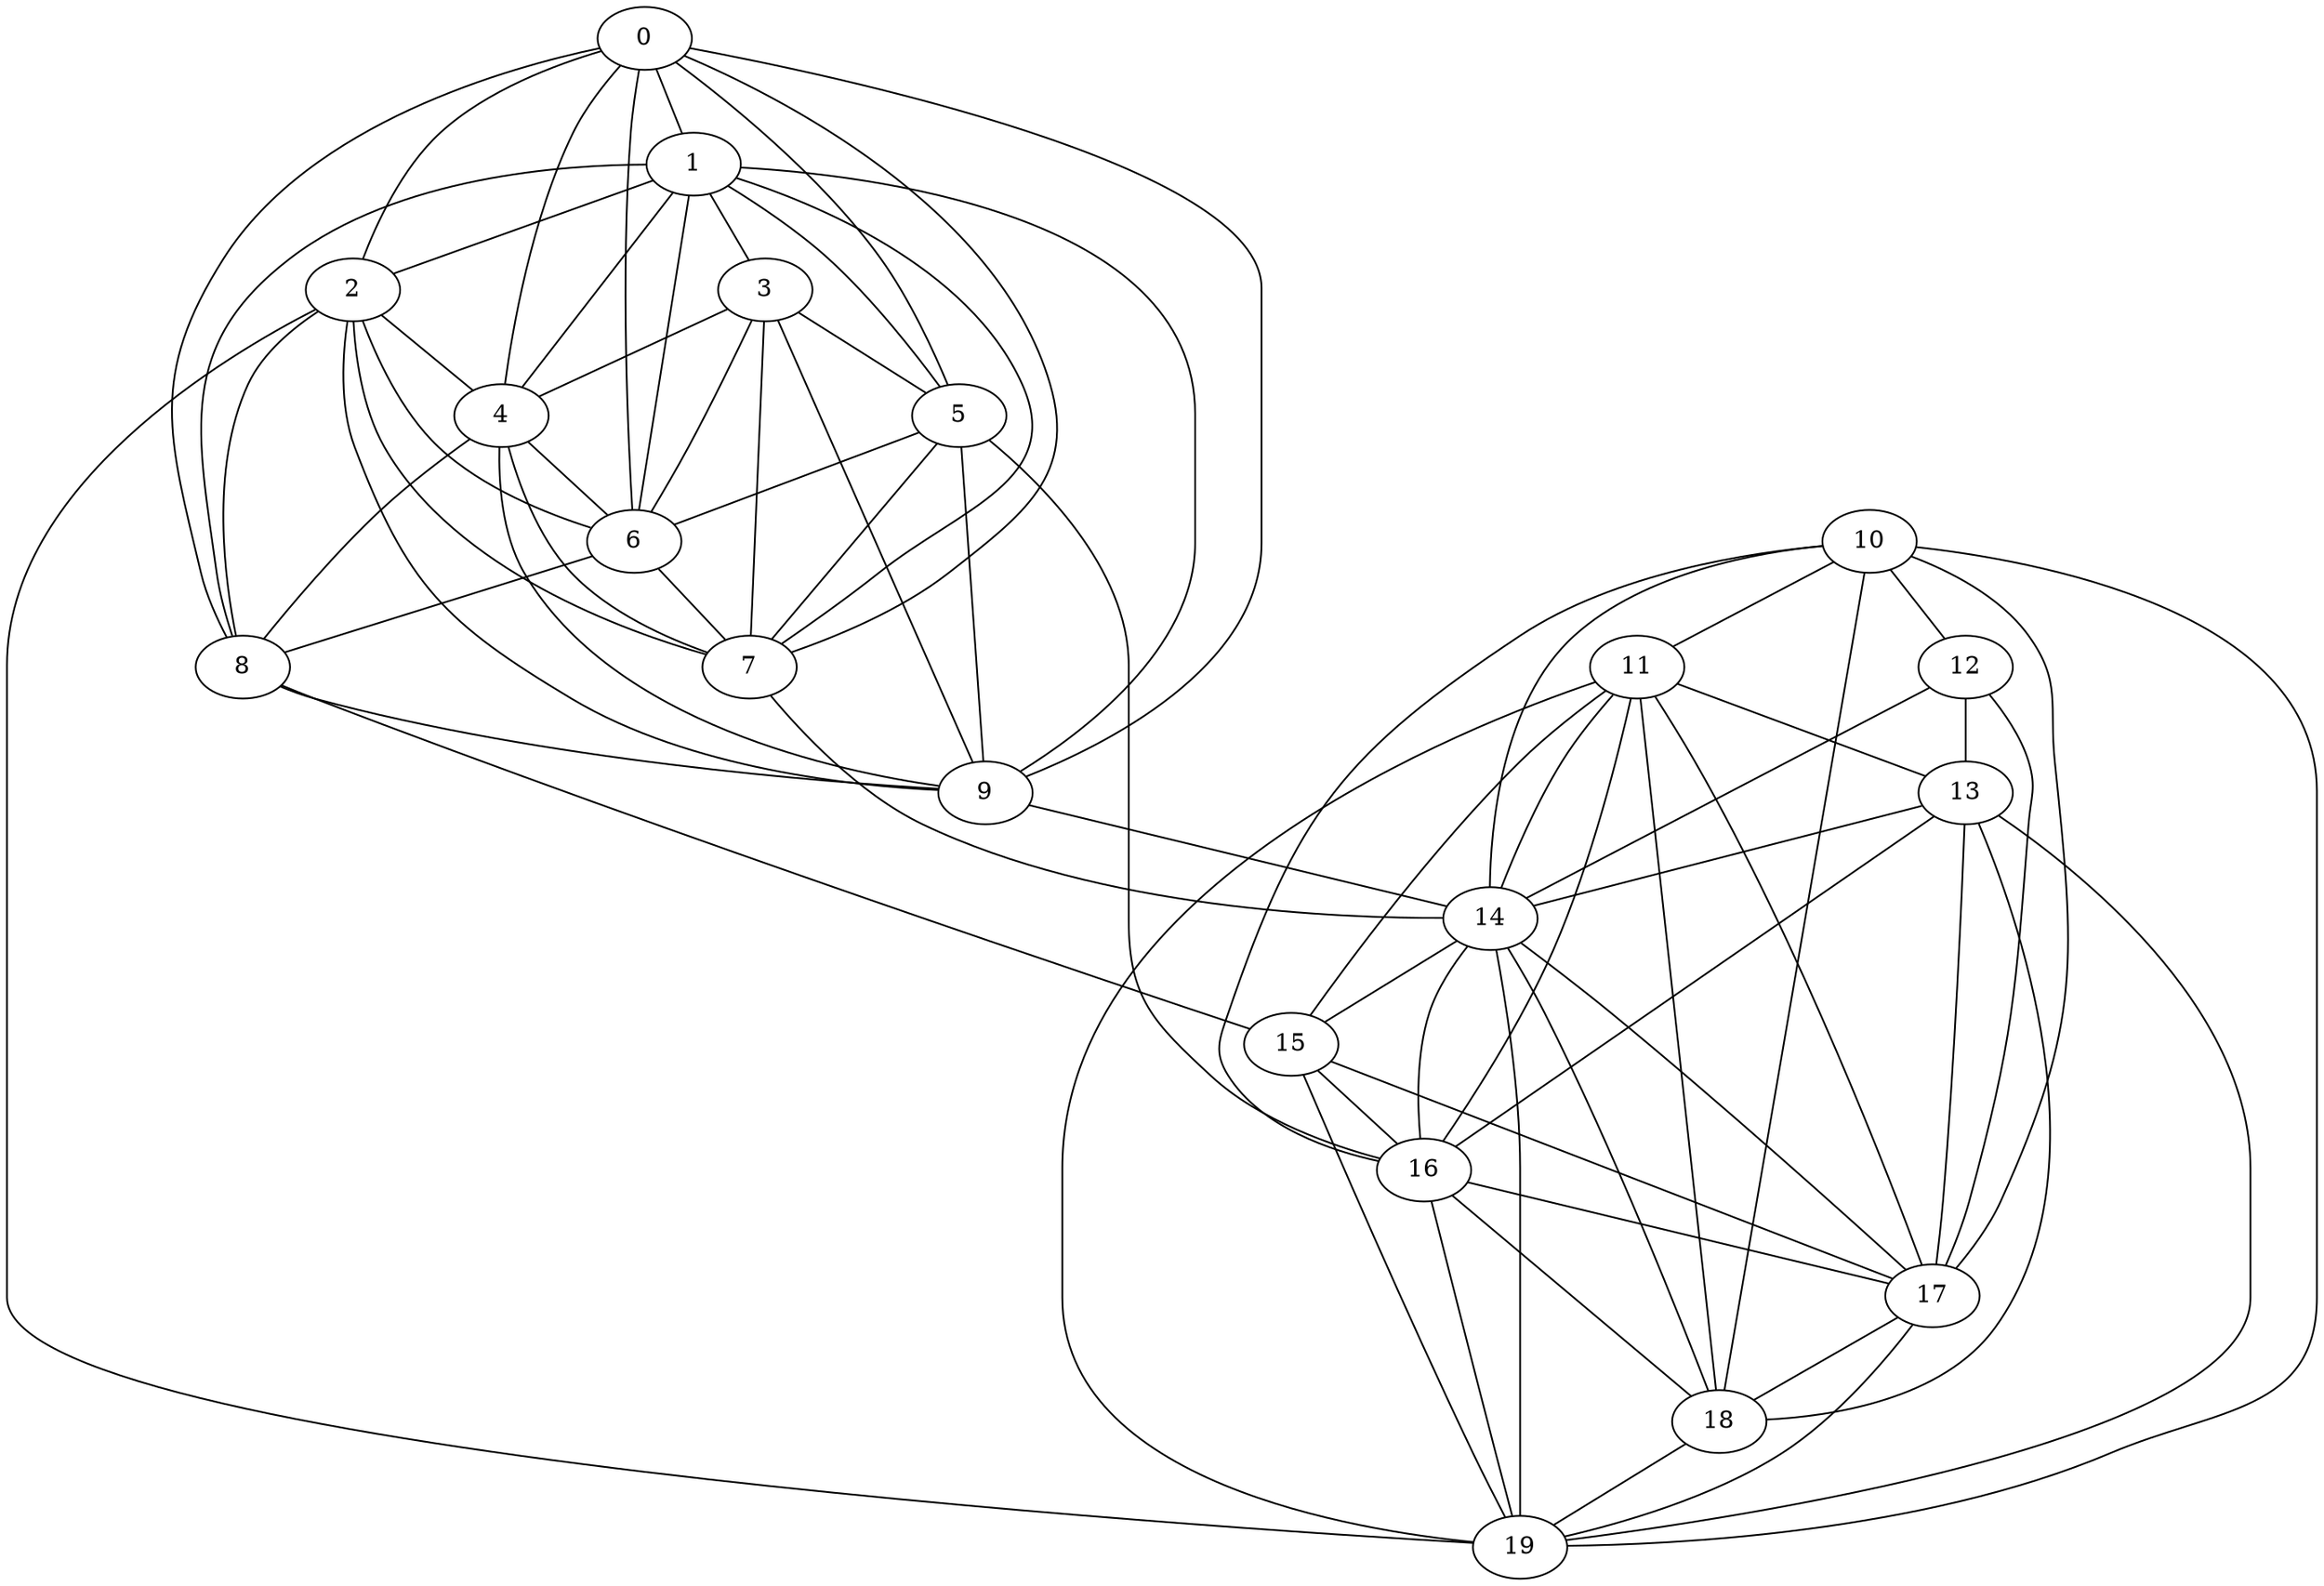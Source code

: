 graph G {
   8 -- 9
   8 -- 15
   0 -- 6
   0 -- 8
   0 -- 1
   0 -- 9
   0 -- 2
   0 -- 5
   0 -- 4
   0 -- 7
   1 -- 9
   1 -- 2
   1 -- 6
   1 -- 4
   1 -- 8
   1 -- 3
   1 -- 5
   1 -- 7
   2 -- 9
   2 -- 8
   2 -- 7
   2 -- 4
   2 -- 6
   2 -- 19
   3 -- 5
   3 -- 7
   3 -- 9
   3 -- 4
   3 -- 6
   4 -- 7
   4 -- 8
   4 -- 6
   4 -- 9
   5 -- 7
   5 -- 6
   5 -- 16
   5 -- 9
   6 -- 8
   6 -- 7
   7 -- 14
   9 -- 14
   10 -- 12
   10 -- 14
   10 -- 11
   10 -- 19
   10 -- 17
   10 -- 16
   10 -- 18
   11 -- 16
   11 -- 15
   11 -- 17
   11 -- 18
   11 -- 13
   11 -- 14
   11 -- 19
   12 -- 17
   12 -- 13
   12 -- 14
   13 -- 19
   13 -- 16
   13 -- 14
   13 -- 17
   13 -- 18
   14 -- 18
   14 -- 17
   14 -- 16
   14 -- 19
   14 -- 15
   15 -- 17
   15 -- 19
   15 -- 16
   16 -- 19
   16 -- 18
   16 -- 17
   17 -- 18
   17 -- 19
   18 -- 19
}
